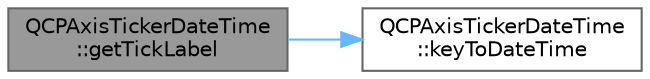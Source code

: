 digraph "QCPAxisTickerDateTime::getTickLabel"
{
 // LATEX_PDF_SIZE
  bgcolor="transparent";
  edge [fontname=Helvetica,fontsize=10,labelfontname=Helvetica,labelfontsize=10];
  node [fontname=Helvetica,fontsize=10,shape=box,height=0.2,width=0.4];
  rankdir="LR";
  Node1 [label="QCPAxisTickerDateTime\l::getTickLabel",height=0.2,width=0.4,color="gray40", fillcolor="grey60", style="filled", fontcolor="black",tooltip=" "];
  Node1 -> Node2 [color="steelblue1",style="solid"];
  Node2 [label="QCPAxisTickerDateTime\l::keyToDateTime",height=0.2,width=0.4,color="grey40", fillcolor="white", style="filled",URL="$class_q_c_p_axis_ticker_date_time.html#a4c1761ad057f5564804a53f942629b53",tooltip=" "];
}
